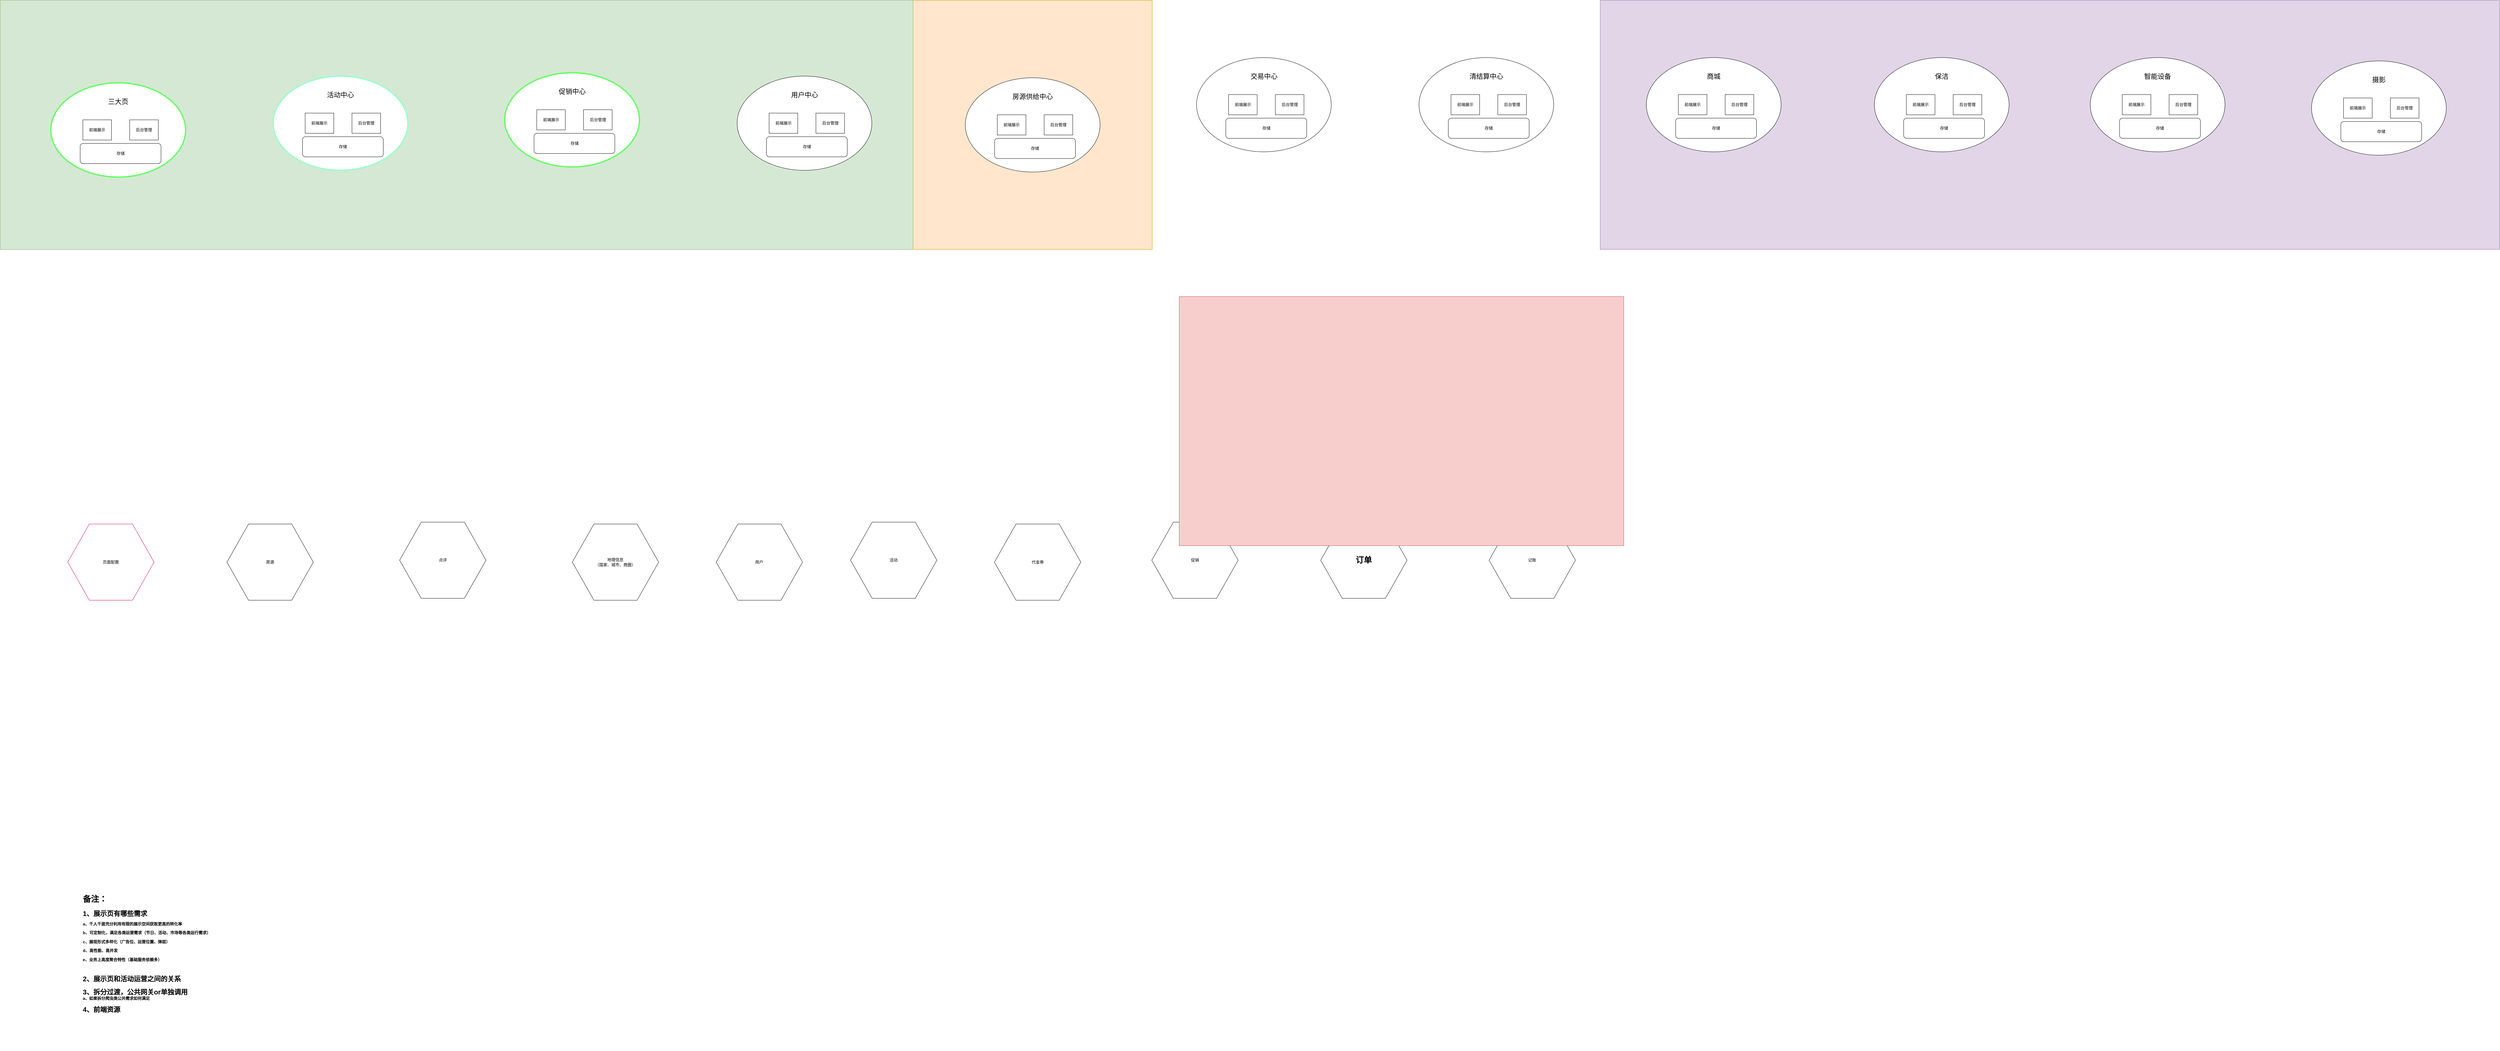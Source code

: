 <mxfile version="10.6.0" type="github"><diagram id="jindhyrkJ46Qs6CNggRK" name="Page-1"><mxGraphModel dx="4918" dy="4004" grid="1" gridSize="10" guides="1" tooltips="1" connect="1" arrows="1" fold="1" page="1" pageScale="1" pageWidth="850" pageHeight="1100" math="0" shadow="0"><root><mxCell id="0"/><mxCell id="NCrfgxNyxWgEUD8A179j-86" value="Untitled Layer" parent="0"/><mxCell id="NCrfgxNyxWgEUD8A179j-88" value="" style="rounded=0;whiteSpace=wrap;html=1;strokeColor=#9673a6;fontSize=20;fillColor=#e1d5e7;" vertex="1" parent="NCrfgxNyxWgEUD8A179j-86"><mxGeometry x="4710" y="-450" width="2670" height="740" as="geometry"/></mxCell><mxCell id="1" parent="0"/><mxCell id="pWOirImLIRZBF6i71m0W-13" value="&lt;h1&gt;备注：&lt;/h1&gt;&lt;p&gt;&lt;b&gt;&lt;font style=&quot;font-size: 20px&quot;&gt;1、展示页有哪些需求&lt;/font&gt;&lt;/b&gt;&lt;/p&gt;&lt;p&gt;&lt;b&gt;a、千人千面充分利用有限的展示空间获取更高的转化率&lt;/b&gt;&lt;/p&gt;&lt;p&gt;&lt;b&gt;b、可定制化，满足各类运营需求（节日、活动、市场等各类运行需求）&lt;/b&gt;&lt;/p&gt;&lt;p&gt;&lt;b&gt;c、展现形式多样化（广告位、运营位置、弹层）&lt;/b&gt;&lt;/p&gt;&lt;p&gt;&lt;b&gt;d、高性能、高并发&lt;/b&gt;&lt;/p&gt;&lt;p&gt;&lt;b&gt;e、业务上高度聚合特性（基础服务依赖多）&lt;/b&gt;&lt;/p&gt;&lt;p&gt;&lt;br&gt;&lt;/p&gt;&lt;font&gt;&lt;b style=&quot;font-size: 20px&quot;&gt;2、展示页和活动运营之间的关系&lt;/b&gt;&lt;br&gt;&lt;br&gt;&lt;b style=&quot;font-size: 20px&quot;&gt;3、拆分过渡，公共网关or单独调用&lt;br&gt;&lt;/b&gt;&lt;b&gt;a、如果拆分爬虫类公共需求如何满足&lt;br&gt;&lt;/b&gt;&lt;br&gt;&lt;b&gt;&lt;font style=&quot;font-size: 20px&quot;&gt;4、前端资源&lt;/font&gt;&lt;/b&gt;&lt;br&gt;&lt;/font&gt;" style="text;html=1;strokeColor=none;fillColor=none;spacing=5;spacingTop=-20;whiteSpace=wrap;overflow=hidden;rounded=0;" parent="1" vertex="1"><mxGeometry x="200" y="2200" width="580" height="470" as="geometry"/></mxCell><mxCell id="NCrfgxNyxWgEUD8A179j-39" value="" style="group" vertex="1" connectable="0" parent="1"><mxGeometry x="3511.5" y="-280" width="1188.5" height="580" as="geometry"/></mxCell><mxCell id="NCrfgxNyxWgEUD8A179j-40" value="" style="ellipse;whiteSpace=wrap;html=1;" vertex="1" parent="NCrfgxNyxWgEUD8A179j-39"><mxGeometry width="400" height="280" as="geometry"/></mxCell><mxCell id="NCrfgxNyxWgEUD8A179j-41" value="前端展示" style="rounded=0;whiteSpace=wrap;html=1;" vertex="1" parent="NCrfgxNyxWgEUD8A179j-39"><mxGeometry x="95" y="110" width="85" height="60" as="geometry"/></mxCell><mxCell id="NCrfgxNyxWgEUD8A179j-42" value="后台管理" style="rounded=0;whiteSpace=wrap;html=1;" vertex="1" parent="NCrfgxNyxWgEUD8A179j-39"><mxGeometry x="234" y="110" width="85" height="60" as="geometry"/></mxCell><mxCell id="NCrfgxNyxWgEUD8A179j-43" value="存储" style="rounded=1;whiteSpace=wrap;html=1;" vertex="1" parent="NCrfgxNyxWgEUD8A179j-39"><mxGeometry x="87" y="180" width="240" height="60" as="geometry"/></mxCell><mxCell id="NCrfgxNyxWgEUD8A179j-44" value="交易中心" style="text;html=1;strokeColor=none;fillColor=none;align=center;verticalAlign=middle;whiteSpace=wrap;rounded=0;fontSize=20;" vertex="1" parent="NCrfgxNyxWgEUD8A179j-39"><mxGeometry x="135" y="30" width="130" height="50" as="geometry"/></mxCell><mxCell id="NCrfgxNyxWgEUD8A179j-45" value="" style="group" vertex="1" connectable="0" parent="1"><mxGeometry x="4172" y="-280" width="400" height="280" as="geometry"/></mxCell><mxCell id="NCrfgxNyxWgEUD8A179j-46" value="" style="ellipse;whiteSpace=wrap;html=1;" vertex="1" parent="NCrfgxNyxWgEUD8A179j-45"><mxGeometry width="400" height="280" as="geometry"/></mxCell><mxCell id="NCrfgxNyxWgEUD8A179j-47" value="前端展示" style="rounded=0;whiteSpace=wrap;html=1;" vertex="1" parent="NCrfgxNyxWgEUD8A179j-45"><mxGeometry x="95" y="110" width="85" height="60" as="geometry"/></mxCell><mxCell id="NCrfgxNyxWgEUD8A179j-48" value="后台管理" style="rounded=0;whiteSpace=wrap;html=1;" vertex="1" parent="NCrfgxNyxWgEUD8A179j-45"><mxGeometry x="234" y="110" width="85" height="60" as="geometry"/></mxCell><mxCell id="NCrfgxNyxWgEUD8A179j-49" value="存储" style="rounded=1;whiteSpace=wrap;html=1;" vertex="1" parent="NCrfgxNyxWgEUD8A179j-45"><mxGeometry x="87" y="180" width="240" height="60" as="geometry"/></mxCell><mxCell id="NCrfgxNyxWgEUD8A179j-50" value="清结算中心" style="text;html=1;strokeColor=none;fillColor=none;align=center;verticalAlign=middle;whiteSpace=wrap;rounded=0;fontSize=20;" vertex="1" parent="NCrfgxNyxWgEUD8A179j-45"><mxGeometry x="135" y="30" width="130" height="50" as="geometry"/></mxCell><mxCell id="NCrfgxNyxWgEUD8A179j-59" value="" style="group" vertex="1" connectable="0" parent="1"><mxGeometry x="4847" y="-280" width="400" height="280" as="geometry"/></mxCell><mxCell id="NCrfgxNyxWgEUD8A179j-60" value="" style="ellipse;whiteSpace=wrap;html=1;" vertex="1" parent="NCrfgxNyxWgEUD8A179j-59"><mxGeometry width="400" height="280" as="geometry"/></mxCell><mxCell id="NCrfgxNyxWgEUD8A179j-61" value="前端展示" style="rounded=0;whiteSpace=wrap;html=1;" vertex="1" parent="NCrfgxNyxWgEUD8A179j-59"><mxGeometry x="95" y="110" width="85" height="60" as="geometry"/></mxCell><mxCell id="NCrfgxNyxWgEUD8A179j-62" value="后台管理" style="rounded=0;whiteSpace=wrap;html=1;" vertex="1" parent="NCrfgxNyxWgEUD8A179j-59"><mxGeometry x="234" y="110" width="85" height="60" as="geometry"/></mxCell><mxCell id="NCrfgxNyxWgEUD8A179j-63" value="存储" style="rounded=1;whiteSpace=wrap;html=1;" vertex="1" parent="NCrfgxNyxWgEUD8A179j-59"><mxGeometry x="87" y="180" width="240" height="60" as="geometry"/></mxCell><mxCell id="NCrfgxNyxWgEUD8A179j-64" value="商城" style="text;html=1;strokeColor=none;fillColor=none;align=center;verticalAlign=middle;whiteSpace=wrap;rounded=0;fontSize=20;" vertex="1" parent="NCrfgxNyxWgEUD8A179j-59"><mxGeometry x="135" y="30" width="130" height="50" as="geometry"/></mxCell><mxCell id="NCrfgxNyxWgEUD8A179j-65" value="" style="group" vertex="1" connectable="0" parent="1"><mxGeometry x="5524" y="-280" width="400" height="280" as="geometry"/></mxCell><mxCell id="NCrfgxNyxWgEUD8A179j-66" value="" style="ellipse;whiteSpace=wrap;html=1;" vertex="1" parent="NCrfgxNyxWgEUD8A179j-65"><mxGeometry width="400" height="280" as="geometry"/></mxCell><mxCell id="NCrfgxNyxWgEUD8A179j-67" value="前端展示" style="rounded=0;whiteSpace=wrap;html=1;" vertex="1" parent="NCrfgxNyxWgEUD8A179j-65"><mxGeometry x="95" y="110" width="85" height="60" as="geometry"/></mxCell><mxCell id="NCrfgxNyxWgEUD8A179j-68" value="后台管理" style="rounded=0;whiteSpace=wrap;html=1;" vertex="1" parent="NCrfgxNyxWgEUD8A179j-65"><mxGeometry x="234" y="110" width="85" height="60" as="geometry"/></mxCell><mxCell id="NCrfgxNyxWgEUD8A179j-69" value="存储" style="rounded=1;whiteSpace=wrap;html=1;" vertex="1" parent="NCrfgxNyxWgEUD8A179j-65"><mxGeometry x="87" y="180" width="240" height="60" as="geometry"/></mxCell><mxCell id="NCrfgxNyxWgEUD8A179j-70" value="保洁" style="text;html=1;strokeColor=none;fillColor=none;align=center;verticalAlign=middle;whiteSpace=wrap;rounded=0;fontSize=20;" vertex="1" parent="NCrfgxNyxWgEUD8A179j-65"><mxGeometry x="135" y="30" width="130" height="50" as="geometry"/></mxCell><mxCell id="NCrfgxNyxWgEUD8A179j-71" value="" style="group" vertex="1" connectable="0" parent="1"><mxGeometry x="6165" y="-280" width="400" height="280" as="geometry"/></mxCell><mxCell id="NCrfgxNyxWgEUD8A179j-72" value="" style="ellipse;whiteSpace=wrap;html=1;" vertex="1" parent="NCrfgxNyxWgEUD8A179j-71"><mxGeometry width="400" height="280" as="geometry"/></mxCell><mxCell id="NCrfgxNyxWgEUD8A179j-73" value="前端展示" style="rounded=0;whiteSpace=wrap;html=1;" vertex="1" parent="NCrfgxNyxWgEUD8A179j-71"><mxGeometry x="95" y="110" width="85" height="60" as="geometry"/></mxCell><mxCell id="NCrfgxNyxWgEUD8A179j-74" value="后台管理" style="rounded=0;whiteSpace=wrap;html=1;" vertex="1" parent="NCrfgxNyxWgEUD8A179j-71"><mxGeometry x="234" y="110" width="85" height="60" as="geometry"/></mxCell><mxCell id="NCrfgxNyxWgEUD8A179j-75" value="存储" style="rounded=1;whiteSpace=wrap;html=1;" vertex="1" parent="NCrfgxNyxWgEUD8A179j-71"><mxGeometry x="87" y="180" width="240" height="60" as="geometry"/></mxCell><mxCell id="NCrfgxNyxWgEUD8A179j-76" value="智能设备" style="text;html=1;strokeColor=none;fillColor=none;align=center;verticalAlign=middle;whiteSpace=wrap;rounded=0;fontSize=20;" vertex="1" parent="NCrfgxNyxWgEUD8A179j-71"><mxGeometry x="135" y="30" width="130" height="50" as="geometry"/></mxCell><mxCell id="pWOirImLIRZBF6i71m0W-2" value="房源" style="shape=hexagon;perimeter=hexagonPerimeter2;whiteSpace=wrap;html=1;" parent="1" vertex="1"><mxGeometry x="632.828" y="1105.659" width="256.352" height="226.341" as="geometry"/></mxCell><mxCell id="pWOirImLIRZBF6i71m0W-3" value="促销" style="shape=hexagon;perimeter=hexagonPerimeter2;whiteSpace=wrap;html=1;" parent="1" vertex="1"><mxGeometry x="3378.648" y="1100" width="256.352" height="226.341" as="geometry"/></mxCell><mxCell id="pWOirImLIRZBF6i71m0W-4" value="点评" style="shape=hexagon;perimeter=hexagonPerimeter2;whiteSpace=wrap;html=1;" parent="1" vertex="1"><mxGeometry x="1145.533" y="1100" width="256.352" height="226.341" as="geometry"/></mxCell><mxCell id="pWOirImLIRZBF6i71m0W-10" value="地理信息&lt;br&gt;（国家、城市、商圈）&lt;br&gt;" style="shape=hexagon;perimeter=hexagonPerimeter2;whiteSpace=wrap;html=1;" parent="1" vertex="1"><mxGeometry x="1658.238" y="1105.659" width="256.352" height="226.341" as="geometry"/></mxCell><mxCell id="pWOirImLIRZBF6i71m0W-12" value="活动" style="shape=hexagon;perimeter=hexagonPerimeter2;whiteSpace=wrap;html=1;" parent="1" vertex="1"><mxGeometry x="2484.262" y="1100" width="256.352" height="226.341" as="geometry"/></mxCell><mxCell id="NCrfgxNyxWgEUD8A179j-2" value="代金券" style="shape=hexagon;perimeter=hexagonPerimeter2;whiteSpace=wrap;html=1;" vertex="1" parent="1"><mxGeometry x="2911.516" y="1105.659" width="256.352" height="226.341" as="geometry"/></mxCell><mxCell id="NCrfgxNyxWgEUD8A179j-3" value="用户" style="shape=hexagon;perimeter=hexagonPerimeter2;whiteSpace=wrap;html=1;" vertex="1" parent="1"><mxGeometry x="2085.492" y="1105.659" width="256.352" height="226.341" as="geometry"/></mxCell><mxCell id="NCrfgxNyxWgEUD8A179j-9" value="页面配置" style="shape=hexagon;perimeter=hexagonPerimeter2;whiteSpace=wrap;html=1;strokeColor=#CC0066;" vertex="1" parent="1"><mxGeometry x="160" y="1105.659" width="256.352" height="226.341" as="geometry"/></mxCell><mxCell id="NCrfgxNyxWgEUD8A179j-89" value="业务系统" parent="0"/><mxCell id="NCrfgxNyxWgEUD8A179j-100" value="&lt;b&gt;&lt;font style=&quot;font-size: 24px&quot;&gt;订单&lt;/font&gt;&lt;/b&gt;" style="shape=hexagon;perimeter=hexagonPerimeter2;whiteSpace=wrap;html=1;" vertex="1" parent="NCrfgxNyxWgEUD8A179j-89"><mxGeometry x="3880.148" y="1100" width="256.352" height="226.341" as="geometry"/></mxCell><mxCell id="NCrfgxNyxWgEUD8A179j-101" value="记账" style="shape=hexagon;perimeter=hexagonPerimeter2;whiteSpace=wrap;html=1;" vertex="1" parent="NCrfgxNyxWgEUD8A179j-89"><mxGeometry x="4380.148" y="1100" width="256.352" height="226.341" as="geometry"/></mxCell><mxCell id="NCrfgxNyxWgEUD8A179j-102" value="" style="group" vertex="1" connectable="0" parent="NCrfgxNyxWgEUD8A179j-89"><mxGeometry x="6822" y="-270" width="400" height="280" as="geometry"/></mxCell><mxCell id="NCrfgxNyxWgEUD8A179j-103" value="" style="ellipse;whiteSpace=wrap;html=1;" vertex="1" parent="NCrfgxNyxWgEUD8A179j-102"><mxGeometry width="400" height="280" as="geometry"/></mxCell><mxCell id="NCrfgxNyxWgEUD8A179j-104" value="前端展示" style="rounded=0;whiteSpace=wrap;html=1;" vertex="1" parent="NCrfgxNyxWgEUD8A179j-102"><mxGeometry x="95" y="110" width="85" height="60" as="geometry"/></mxCell><mxCell id="NCrfgxNyxWgEUD8A179j-105" value="后台管理" style="rounded=0;whiteSpace=wrap;html=1;" vertex="1" parent="NCrfgxNyxWgEUD8A179j-102"><mxGeometry x="234" y="110" width="85" height="60" as="geometry"/></mxCell><mxCell id="NCrfgxNyxWgEUD8A179j-106" value="存储" style="rounded=1;whiteSpace=wrap;html=1;" vertex="1" parent="NCrfgxNyxWgEUD8A179j-102"><mxGeometry x="87" y="180" width="240" height="60" as="geometry"/></mxCell><mxCell id="NCrfgxNyxWgEUD8A179j-107" value="摄影" style="text;html=1;strokeColor=none;fillColor=none;align=center;verticalAlign=middle;whiteSpace=wrap;rounded=0;fontSize=20;" vertex="1" parent="NCrfgxNyxWgEUD8A179j-102"><mxGeometry x="135" y="30" width="130" height="50" as="geometry"/></mxCell><mxCell id="NCrfgxNyxWgEUD8A179j-147" value="流量面" parent="0"/><mxCell id="NCrfgxNyxWgEUD8A179j-148" value="" style="rounded=0;whiteSpace=wrap;html=1;strokeColor=#82B366;fontSize=20;fillColor=#d5e8d4;" vertex="1" parent="NCrfgxNyxWgEUD8A179j-147"><mxGeometry x="-40" y="-450" width="2710" height="740" as="geometry"/></mxCell><mxCell id="NCrfgxNyxWgEUD8A179j-118" value="三大页" parent="0"/><mxCell id="NCrfgxNyxWgEUD8A179j-119" value="" style="group" vertex="1" connectable="0" parent="NCrfgxNyxWgEUD8A179j-118"><mxGeometry x="110" y="-205" width="400" height="280" as="geometry"/></mxCell><mxCell id="NCrfgxNyxWgEUD8A179j-120" value="" style="ellipse;whiteSpace=wrap;html=1;strokeColor=#66FF66;strokeWidth=4;" vertex="1" parent="NCrfgxNyxWgEUD8A179j-119"><mxGeometry width="400" height="280" as="geometry"/></mxCell><mxCell id="NCrfgxNyxWgEUD8A179j-121" value="前端展示" style="rounded=0;whiteSpace=wrap;html=1;" vertex="1" parent="NCrfgxNyxWgEUD8A179j-119"><mxGeometry x="95" y="110" width="85" height="60" as="geometry"/></mxCell><mxCell id="NCrfgxNyxWgEUD8A179j-122" value="后台管理" style="rounded=0;whiteSpace=wrap;html=1;" vertex="1" parent="NCrfgxNyxWgEUD8A179j-119"><mxGeometry x="234" y="110" width="85" height="60" as="geometry"/></mxCell><mxCell id="NCrfgxNyxWgEUD8A179j-123" value="存储" style="rounded=1;whiteSpace=wrap;html=1;" vertex="1" parent="NCrfgxNyxWgEUD8A179j-119"><mxGeometry x="87" y="180" width="240" height="60" as="geometry"/></mxCell><mxCell id="NCrfgxNyxWgEUD8A179j-124" value="三大页" style="text;html=1;strokeColor=none;fillColor=none;align=center;verticalAlign=middle;whiteSpace=wrap;rounded=0;fontSize=20;" vertex="1" parent="NCrfgxNyxWgEUD8A179j-119"><mxGeometry x="135" y="30" width="130" height="50" as="geometry"/></mxCell><mxCell id="NCrfgxNyxWgEUD8A179j-125" value="活动中心" parent="0"/><mxCell id="NCrfgxNyxWgEUD8A179j-126" value="v" style="group" vertex="1" connectable="0" parent="NCrfgxNyxWgEUD8A179j-125"><mxGeometry x="770" y="-225" width="400" height="280" as="geometry"/></mxCell><mxCell id="NCrfgxNyxWgEUD8A179j-127" value="" style="ellipse;whiteSpace=wrap;html=1;strokeWidth=4;strokeColor=#99FFCC;" vertex="1" parent="NCrfgxNyxWgEUD8A179j-126"><mxGeometry width="400" height="280" as="geometry"/></mxCell><mxCell id="NCrfgxNyxWgEUD8A179j-128" value="前端展示" style="rounded=0;whiteSpace=wrap;html=1;" vertex="1" parent="NCrfgxNyxWgEUD8A179j-126"><mxGeometry x="95" y="110" width="85" height="60" as="geometry"/></mxCell><mxCell id="NCrfgxNyxWgEUD8A179j-129" value="后台管理" style="rounded=0;whiteSpace=wrap;html=1;" vertex="1" parent="NCrfgxNyxWgEUD8A179j-126"><mxGeometry x="234" y="110" width="85" height="60" as="geometry"/></mxCell><mxCell id="NCrfgxNyxWgEUD8A179j-130" value="存储" style="rounded=1;whiteSpace=wrap;html=1;" vertex="1" parent="NCrfgxNyxWgEUD8A179j-126"><mxGeometry x="87" y="180" width="240" height="60" as="geometry"/></mxCell><mxCell id="NCrfgxNyxWgEUD8A179j-131" value="活动中心" style="text;html=1;strokeColor=none;fillColor=none;align=center;verticalAlign=middle;whiteSpace=wrap;rounded=0;fontSize=20;" vertex="1" parent="NCrfgxNyxWgEUD8A179j-126"><mxGeometry x="135" y="30" width="130" height="50" as="geometry"/></mxCell><mxCell id="NCrfgxNyxWgEUD8A179j-132" value="促销中心" parent="0"/><mxCell id="NCrfgxNyxWgEUD8A179j-133" value="" style="group" vertex="1" connectable="0" parent="NCrfgxNyxWgEUD8A179j-132"><mxGeometry x="1457.5" y="-235" width="400" height="280" as="geometry"/></mxCell><mxCell id="NCrfgxNyxWgEUD8A179j-134" value="" style="ellipse;whiteSpace=wrap;html=1;strokeWidth=4;strokeColor=#66FF66;" vertex="1" parent="NCrfgxNyxWgEUD8A179j-133"><mxGeometry width="400" height="280" as="geometry"/></mxCell><mxCell id="NCrfgxNyxWgEUD8A179j-135" value="前端展示" style="rounded=0;whiteSpace=wrap;html=1;" vertex="1" parent="NCrfgxNyxWgEUD8A179j-133"><mxGeometry x="95" y="110" width="85" height="60" as="geometry"/></mxCell><mxCell id="NCrfgxNyxWgEUD8A179j-136" value="后台管理" style="rounded=0;whiteSpace=wrap;html=1;" vertex="1" parent="NCrfgxNyxWgEUD8A179j-133"><mxGeometry x="234" y="110" width="85" height="60" as="geometry"/></mxCell><mxCell id="NCrfgxNyxWgEUD8A179j-137" value="存储" style="rounded=1;whiteSpace=wrap;html=1;" vertex="1" parent="NCrfgxNyxWgEUD8A179j-133"><mxGeometry x="87" y="180" width="240" height="60" as="geometry"/></mxCell><mxCell id="NCrfgxNyxWgEUD8A179j-138" value="促销中心" style="text;html=1;strokeColor=none;fillColor=none;align=center;verticalAlign=middle;whiteSpace=wrap;rounded=0;fontSize=20;" vertex="1" parent="NCrfgxNyxWgEUD8A179j-133"><mxGeometry x="135" y="30" width="130" height="50" as="geometry"/></mxCell><mxCell id="NCrfgxNyxWgEUD8A179j-140" value="用户中心" parent="0"/><mxCell id="NCrfgxNyxWgEUD8A179j-141" value="v" style="group" vertex="1" connectable="0" parent="NCrfgxNyxWgEUD8A179j-140"><mxGeometry x="2147.5" y="-225" width="400" height="280" as="geometry"/></mxCell><mxCell id="NCrfgxNyxWgEUD8A179j-142" value="" style="ellipse;whiteSpace=wrap;html=1;" vertex="1" parent="NCrfgxNyxWgEUD8A179j-141"><mxGeometry width="400" height="280" as="geometry"/></mxCell><mxCell id="NCrfgxNyxWgEUD8A179j-143" value="前端展示" style="rounded=0;whiteSpace=wrap;html=1;" vertex="1" parent="NCrfgxNyxWgEUD8A179j-141"><mxGeometry x="95" y="110" width="85" height="60" as="geometry"/></mxCell><mxCell id="NCrfgxNyxWgEUD8A179j-144" value="后台管理" style="rounded=0;whiteSpace=wrap;html=1;" vertex="1" parent="NCrfgxNyxWgEUD8A179j-141"><mxGeometry x="234" y="110" width="85" height="60" as="geometry"/></mxCell><mxCell id="NCrfgxNyxWgEUD8A179j-145" value="存储" style="rounded=1;whiteSpace=wrap;html=1;" vertex="1" parent="NCrfgxNyxWgEUD8A179j-141"><mxGeometry x="87" y="180" width="240" height="60" as="geometry"/></mxCell><mxCell id="NCrfgxNyxWgEUD8A179j-146" value="用户中心" style="text;html=1;strokeColor=none;fillColor=none;align=center;verticalAlign=middle;whiteSpace=wrap;rounded=0;fontSize=20;" vertex="1" parent="NCrfgxNyxWgEUD8A179j-141"><mxGeometry x="135" y="30" width="130" height="50" as="geometry"/></mxCell><mxCell id="NCrfgxNyxWgEUD8A179j-149" value="供给面" parent="0"/><mxCell id="NCrfgxNyxWgEUD8A179j-158" value="" style="rounded=0;whiteSpace=wrap;html=1;strokeColor=#d79b00;fontSize=20;fillColor=#ffe6cc;" vertex="1" parent="NCrfgxNyxWgEUD8A179j-149"><mxGeometry x="2670" y="-450" width="710" height="740" as="geometry"/></mxCell><mxCell id="NCrfgxNyxWgEUD8A179j-150" value="供给中心" parent="0"/><mxCell id="NCrfgxNyxWgEUD8A179j-151" value="v" style="group" vertex="1" connectable="0" parent="NCrfgxNyxWgEUD8A179j-150"><mxGeometry x="2825" y="-220" width="400" height="280" as="geometry"/></mxCell><mxCell id="NCrfgxNyxWgEUD8A179j-152" value="" style="ellipse;whiteSpace=wrap;html=1;" vertex="1" parent="NCrfgxNyxWgEUD8A179j-151"><mxGeometry width="400" height="280" as="geometry"/></mxCell><mxCell id="NCrfgxNyxWgEUD8A179j-153" value="前端展示" style="rounded=0;whiteSpace=wrap;html=1;" vertex="1" parent="NCrfgxNyxWgEUD8A179j-151"><mxGeometry x="95" y="110" width="85" height="60" as="geometry"/></mxCell><mxCell id="NCrfgxNyxWgEUD8A179j-154" value="后台管理" style="rounded=0;whiteSpace=wrap;html=1;" vertex="1" parent="NCrfgxNyxWgEUD8A179j-151"><mxGeometry x="234" y="110" width="85" height="60" as="geometry"/></mxCell><mxCell id="NCrfgxNyxWgEUD8A179j-155" value="存储" style="rounded=1;whiteSpace=wrap;html=1;" vertex="1" parent="NCrfgxNyxWgEUD8A179j-151"><mxGeometry x="87" y="180" width="240" height="60" as="geometry"/></mxCell><mxCell id="NCrfgxNyxWgEUD8A179j-156" value="房源供给中心" style="text;html=1;strokeColor=none;fillColor=none;align=center;verticalAlign=middle;whiteSpace=wrap;rounded=0;fontSize=20;" vertex="1" parent="NCrfgxNyxWgEUD8A179j-151"><mxGeometry x="135" y="30" width="130" height="50" as="geometry"/></mxCell><mxCell id="NCrfgxNyxWgEUD8A179j-159" value="体验面" parent="0"/><mxCell id="NCrfgxNyxWgEUD8A179j-160" value="" style="rounded=0;whiteSpace=wrap;html=1;strokeColor=#b85450;fontSize=20;fillColor=#f8cecc;" vertex="1" parent="NCrfgxNyxWgEUD8A179j-159"><mxGeometry x="3460" y="430" width="1320" height="740" as="geometry"/></mxCell><mxCell id="NCrfgxNyxWgEUD8A179j-161" value="交易中心" parent="0"/><mxCell id="NCrfgxNyxWgEUD8A179j-162" value="清结算中心" parent="0"/></root></mxGraphModel></diagram></mxfile>